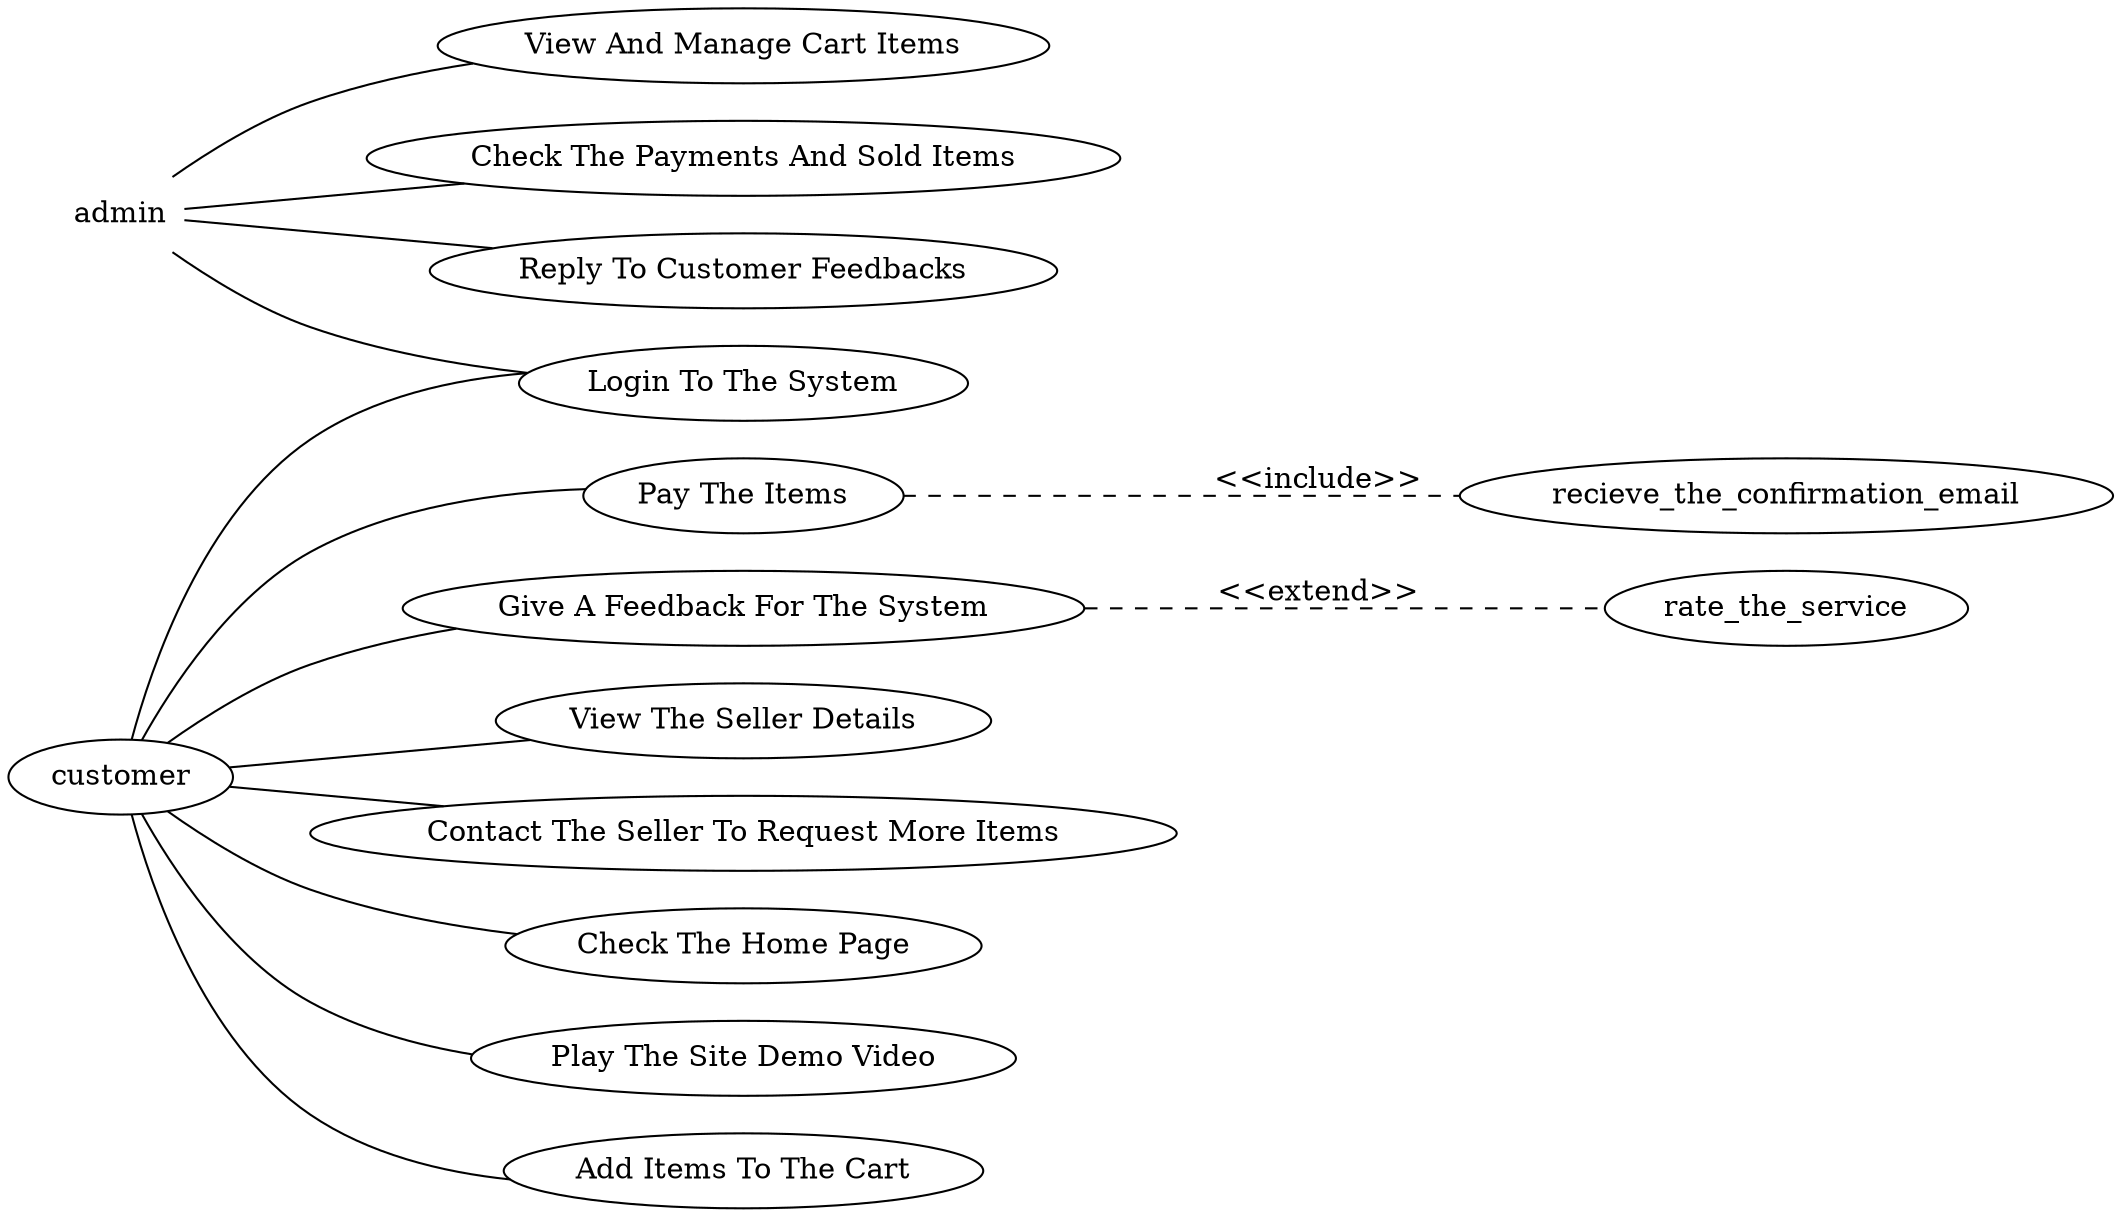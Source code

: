 digraph G {
	rankdir=LR;
	labelloc="b";
	peripheries=0;

	node [shape=plaintext]

	subgraph Admin {label="Admin"; admin};
	admin [image="D:\SLIIT\Year 4\Research Project\2022-158\backend/stick.png";peripheries=0;];

	node [shape=ellipse, style=solid];

	login_to_the_system [label="Login To The System"];
	check_the_home_page [label="Check The Home Page"];
	play_the_site_demo_video [label="Play The Site Demo Video"];
	add_items_to_the_cart [label="Add Items To The Cart"];
	pay_the_items [label="Pay The Items"];
	give_a_feedback_for_the_system [label="Give A Feedback For The System"];
	view_the_seller_details [label="View The Seller Details"];
	contact_the_seller_to_request_more_items [label="Contact The Seller To Request More Items"];
	login_to_the_system [label="Login To The System"];
	view_and_manage_cart_items [label="View And Manage Cart Items"];
	check_the_payments_and_sold_items [label="Check The Payments And Sold Items"];
	reply_to_customer_feedbacks [label="Reply To Customer Feedbacks"];

	edge [arrowhead="none"];

	customer->login_to_the_system;
	customer->check_the_home_page;
	customer->play_the_site_demo_video;
	customer->add_items_to_the_cart;
	customer->pay_the_items;
	customer->give_a_feedback_for_the_system;
	customer->view_the_seller_details;
	customer->contact_the_seller_to_request_more_items;
	admin->login_to_the_system;
	admin->view_and_manage_cart_items;
	admin->check_the_payments_and_sold_items;
	admin->reply_to_customer_feedbacks;

	edge [arrowtail="vee", label="<<extend>>", style=dashed];

	give_a_feedback_for_the_system->rate_the_service;

	edge [arrowtail="vee", label="<<include>>", style=dashed];

	pay_the_items->recieve_the_confirmation_email;

}
